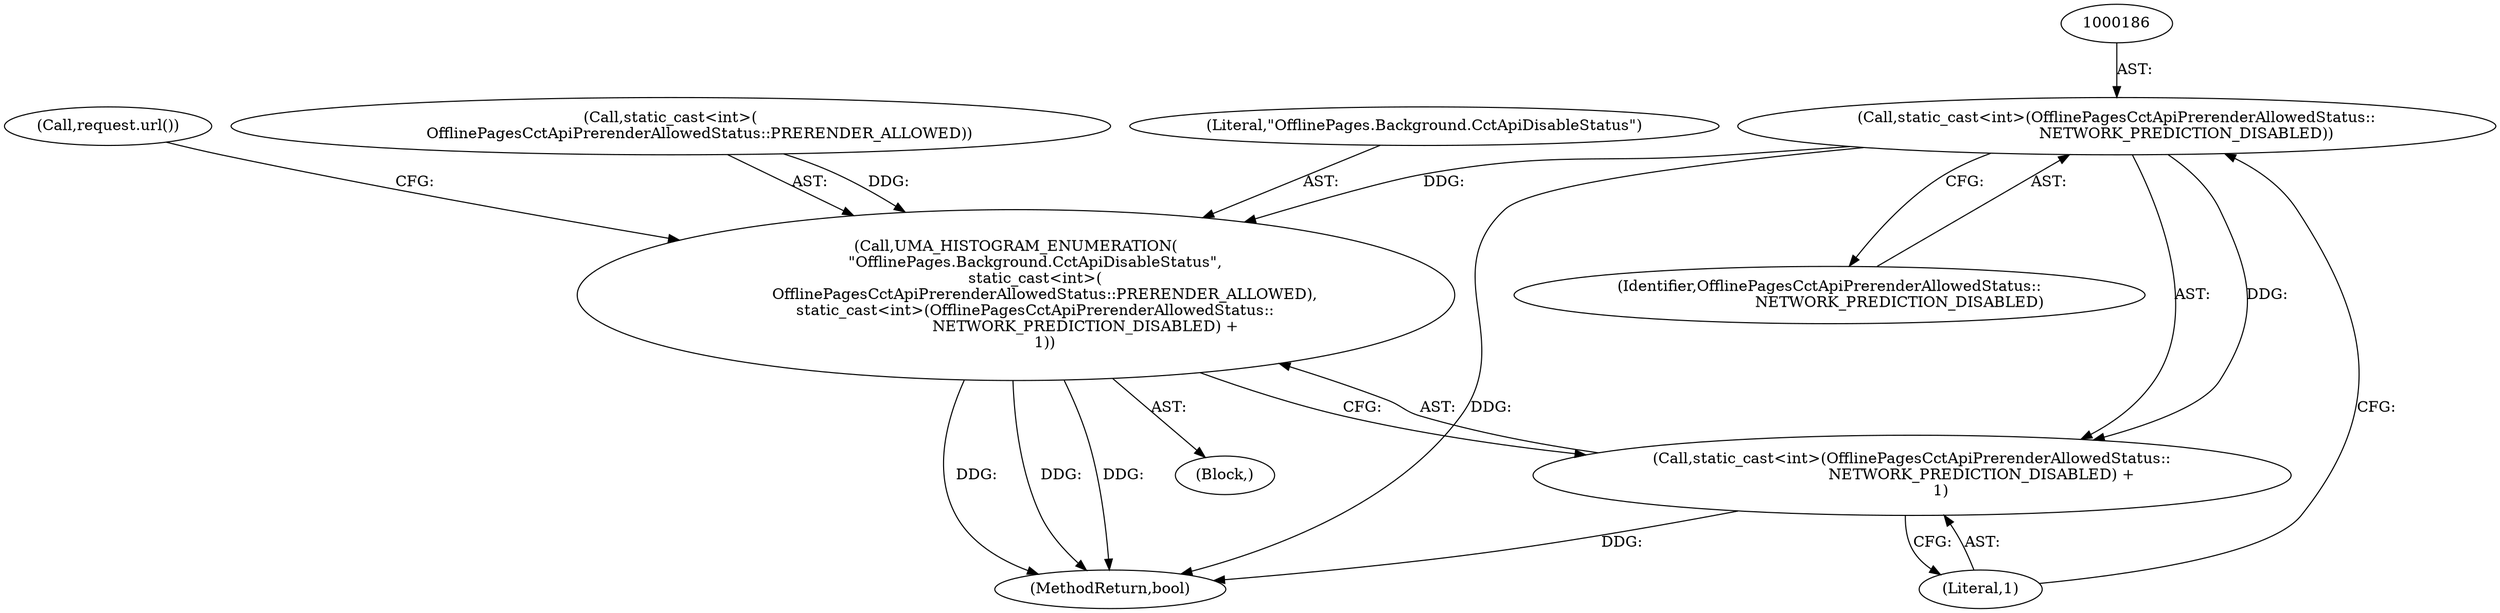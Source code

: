 digraph "1_Chrome_35eb28748d45b87695a69eceffaff73a0be476af@del" {
"1000185" [label="(Call,static_cast<int>(OfflinePagesCctApiPrerenderAllowedStatus::\n                             NETWORK_PREDICTION_DISABLED))"];
"1000179" [label="(Call,UMA_HISTOGRAM_ENUMERATION(\n        \"OfflinePages.Background.CctApiDisableStatus\",\n        static_cast<int>(\n            OfflinePagesCctApiPrerenderAllowedStatus::PRERENDER_ALLOWED),\n        static_cast<int>(OfflinePagesCctApiPrerenderAllowedStatus::\n                             NETWORK_PREDICTION_DISABLED) +\n            1))"];
"1000184" [label="(Call,static_cast<int>(OfflinePagesCctApiPrerenderAllowedStatus::\n                             NETWORK_PREDICTION_DISABLED) +\n            1)"];
"1000184" [label="(Call,static_cast<int>(OfflinePagesCctApiPrerenderAllowedStatus::\n                             NETWORK_PREDICTION_DISABLED) +\n            1)"];
"1000187" [label="(Identifier,OfflinePagesCctApiPrerenderAllowedStatus::\n                             NETWORK_PREDICTION_DISABLED)"];
"1000192" [label="(Call,request.url())"];
"1000188" [label="(Literal,1)"];
"1000179" [label="(Call,UMA_HISTOGRAM_ENUMERATION(\n        \"OfflinePages.Background.CctApiDisableStatus\",\n        static_cast<int>(\n            OfflinePagesCctApiPrerenderAllowedStatus::PRERENDER_ALLOWED),\n        static_cast<int>(OfflinePagesCctApiPrerenderAllowedStatus::\n                             NETWORK_PREDICTION_DISABLED) +\n            1))"];
"1000180" [label="(Literal,\"OfflinePages.Background.CctApiDisableStatus\")"];
"1000181" [label="(Call,static_cast<int>(\n            OfflinePagesCctApiPrerenderAllowedStatus::PRERENDER_ALLOWED))"];
"1000185" [label="(Call,static_cast<int>(OfflinePagesCctApiPrerenderAllowedStatus::\n                             NETWORK_PREDICTION_DISABLED))"];
"1000178" [label="(Block,)"];
"1000260" [label="(MethodReturn,bool)"];
"1000185" -> "1000184"  [label="AST: "];
"1000185" -> "1000187"  [label="CFG: "];
"1000186" -> "1000185"  [label="AST: "];
"1000187" -> "1000185"  [label="AST: "];
"1000188" -> "1000185"  [label="CFG: "];
"1000185" -> "1000260"  [label="DDG: "];
"1000185" -> "1000179"  [label="DDG: "];
"1000185" -> "1000184"  [label="DDG: "];
"1000179" -> "1000178"  [label="AST: "];
"1000179" -> "1000184"  [label="CFG: "];
"1000180" -> "1000179"  [label="AST: "];
"1000181" -> "1000179"  [label="AST: "];
"1000184" -> "1000179"  [label="AST: "];
"1000192" -> "1000179"  [label="CFG: "];
"1000179" -> "1000260"  [label="DDG: "];
"1000179" -> "1000260"  [label="DDG: "];
"1000179" -> "1000260"  [label="DDG: "];
"1000181" -> "1000179"  [label="DDG: "];
"1000184" -> "1000188"  [label="CFG: "];
"1000188" -> "1000184"  [label="AST: "];
"1000184" -> "1000260"  [label="DDG: "];
}
